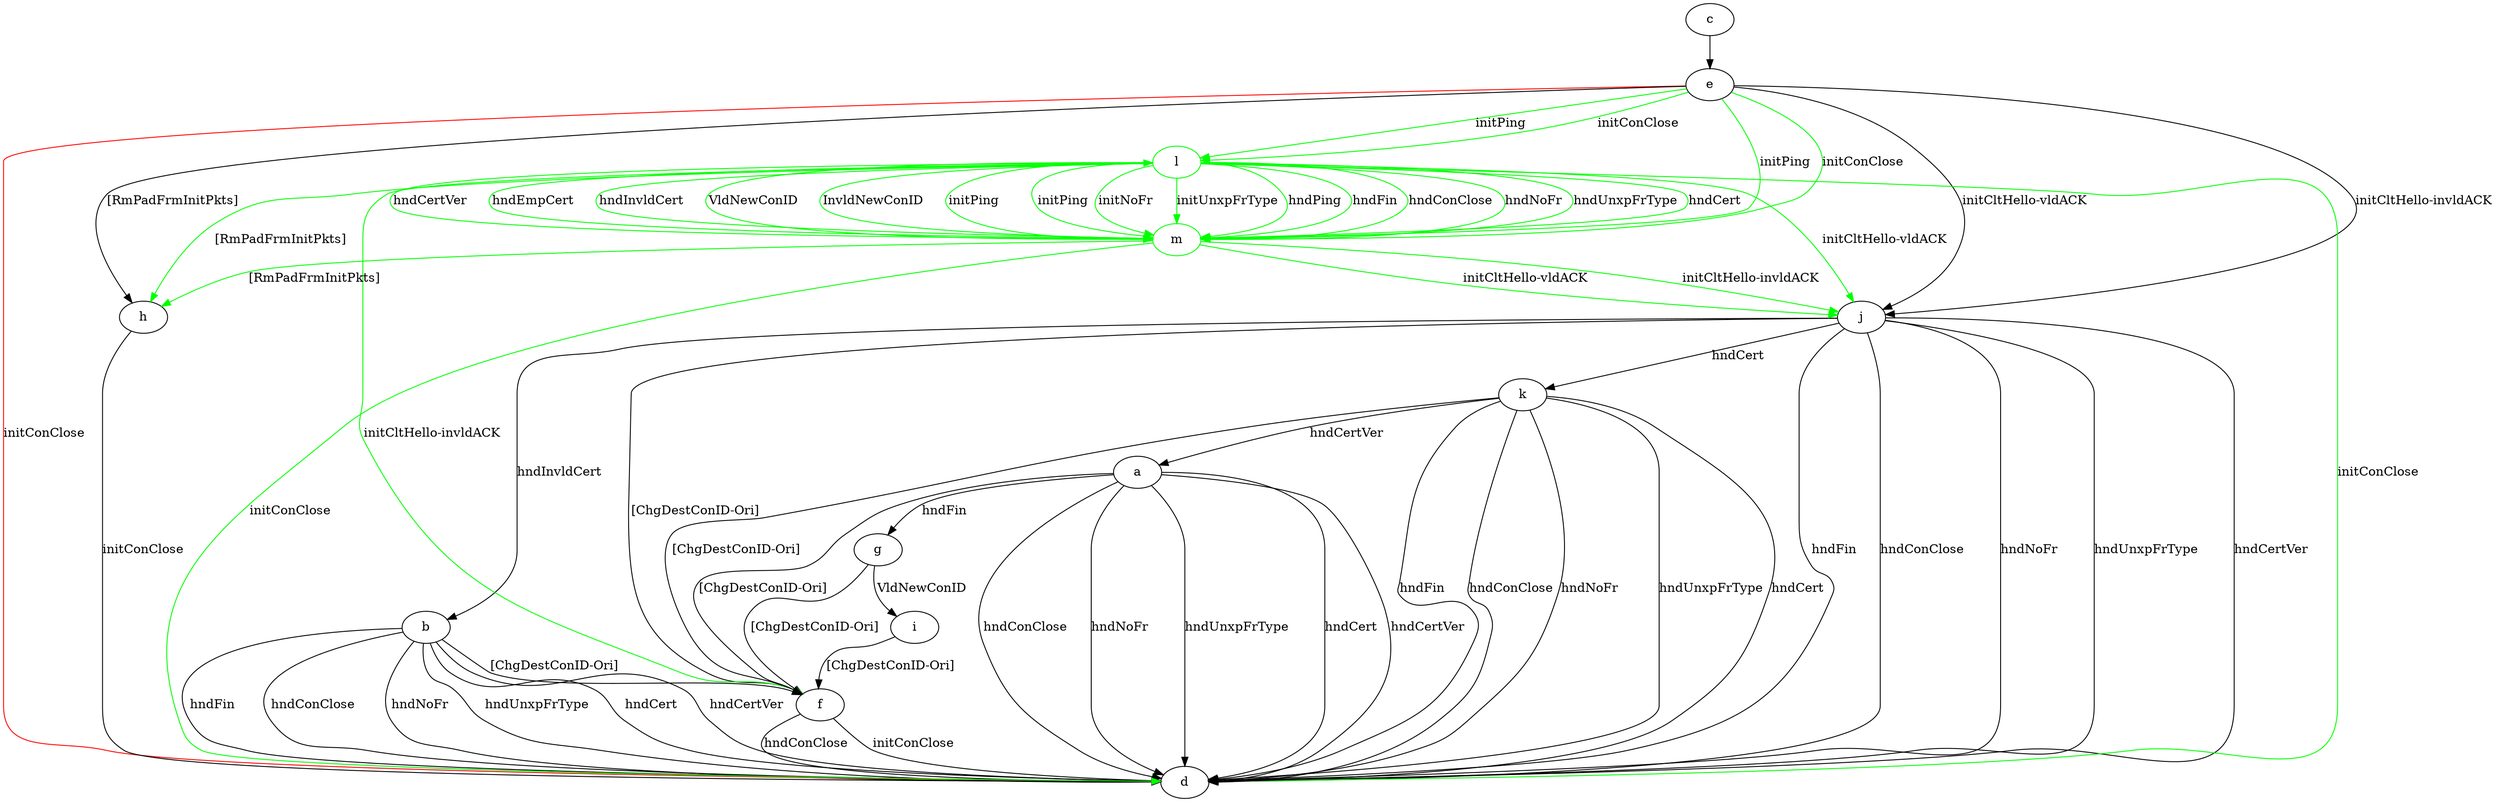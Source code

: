 digraph "" {
	a -> d	[key=0,
		label="hndConClose "];
	a -> d	[key=1,
		label="hndNoFr "];
	a -> d	[key=2,
		label="hndUnxpFrType "];
	a -> d	[key=3,
		label="hndCert "];
	a -> d	[key=4,
		label="hndCertVer "];
	a -> f	[key=0,
		label="[ChgDestConID-Ori] "];
	a -> g	[key=0,
		label="hndFin "];
	b -> d	[key=0,
		label="hndFin "];
	b -> d	[key=1,
		label="hndConClose "];
	b -> d	[key=2,
		label="hndNoFr "];
	b -> d	[key=3,
		label="hndUnxpFrType "];
	b -> d	[key=4,
		label="hndCert "];
	b -> d	[key=5,
		label="hndCertVer "];
	b -> f	[key=0,
		label="[ChgDestConID-Ori] "];
	c -> e	[key=0];
	e -> d	[key=0,
		color=red,
		label="initConClose "];
	e -> h	[key=0,
		label="[RmPadFrmInitPkts] "];
	e -> j	[key=0,
		label="initCltHello-vldACK "];
	e -> j	[key=1,
		label="initCltHello-invldACK "];
	l	[color=green];
	e -> l	[key=0,
		color=green,
		label="initPing "];
	e -> l	[key=1,
		color=green,
		label="initConClose "];
	m	[color=green];
	e -> m	[key=0,
		color=green,
		label="initPing "];
	e -> m	[key=1,
		color=green,
		label="initConClose "];
	f -> d	[key=0,
		label="initConClose "];
	f -> d	[key=1,
		label="hndConClose "];
	g -> f	[key=0,
		label="[ChgDestConID-Ori] "];
	g -> i	[key=0,
		label="VldNewConID "];
	h -> d	[key=0,
		label="initConClose "];
	i -> f	[key=0,
		label="[ChgDestConID-Ori] "];
	j -> b	[key=0,
		label="hndInvldCert "];
	j -> d	[key=0,
		label="hndFin "];
	j -> d	[key=1,
		label="hndConClose "];
	j -> d	[key=2,
		label="hndNoFr "];
	j -> d	[key=3,
		label="hndUnxpFrType "];
	j -> d	[key=4,
		label="hndCertVer "];
	j -> f	[key=0,
		label="[ChgDestConID-Ori] "];
	j -> k	[key=0,
		label="hndCert "];
	k -> a	[key=0,
		label="hndCertVer "];
	k -> d	[key=0,
		label="hndFin "];
	k -> d	[key=1,
		label="hndConClose "];
	k -> d	[key=2,
		label="hndNoFr "];
	k -> d	[key=3,
		label="hndUnxpFrType "];
	k -> d	[key=4,
		label="hndCert "];
	k -> f	[key=0,
		label="[ChgDestConID-Ori] "];
	l -> d	[key=0,
		color=green,
		label="initConClose "];
	l -> f	[key=0,
		color=green,
		label="initCltHello-invldACK "];
	l -> h	[key=0,
		color=green,
		label="[RmPadFrmInitPkts] "];
	l -> j	[key=0,
		color=green,
		label="initCltHello-vldACK "];
	l -> m	[key=0,
		color=green,
		label="initNoFr "];
	l -> m	[key=1,
		color=green,
		label="initUnxpFrType "];
	l -> m	[key=2,
		color=green,
		label="hndPing "];
	l -> m	[key=3,
		color=green,
		label="hndFin "];
	l -> m	[key=4,
		color=green,
		label="hndConClose "];
	l -> m	[key=5,
		color=green,
		label="hndNoFr "];
	l -> m	[key=6,
		color=green,
		label="hndUnxpFrType "];
	l -> m	[key=7,
		color=green,
		label="hndCert "];
	l -> m	[key=8,
		color=green,
		label="hndCertVer "];
	l -> m	[key=9,
		color=green,
		label="hndEmpCert "];
	l -> m	[key=10,
		color=green,
		label="hndInvldCert "];
	l -> m	[key=11,
		color=green,
		label="VldNewConID "];
	l -> m	[key=12,
		color=green,
		label="InvldNewConID "];
	l -> m	[key=13,
		color=green,
		label="initPing "];
	m -> d	[key=0,
		color=green,
		label="initConClose "];
	m -> h	[key=0,
		color=green,
		label="[RmPadFrmInitPkts] "];
	m -> j	[key=0,
		color=green,
		label="initCltHello-vldACK "];
	m -> j	[key=1,
		color=green,
		label="initCltHello-invldACK "];
	m -> l	[key=0,
		color=green,
		label="initPing "];
}
